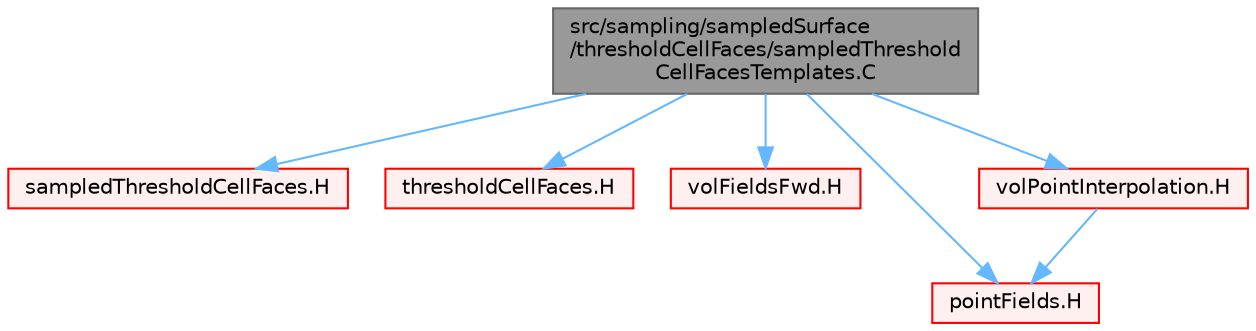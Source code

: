 digraph "src/sampling/sampledSurface/thresholdCellFaces/sampledThresholdCellFacesTemplates.C"
{
 // LATEX_PDF_SIZE
  bgcolor="transparent";
  edge [fontname=Helvetica,fontsize=10,labelfontname=Helvetica,labelfontsize=10];
  node [fontname=Helvetica,fontsize=10,shape=box,height=0.2,width=0.4];
  Node1 [id="Node000001",label="src/sampling/sampledSurface\l/thresholdCellFaces/sampledThreshold\lCellFacesTemplates.C",height=0.2,width=0.4,color="gray40", fillcolor="grey60", style="filled", fontcolor="black",tooltip=" "];
  Node1 -> Node2 [id="edge1_Node000001_Node000002",color="steelblue1",style="solid",tooltip=" "];
  Node2 [id="Node000002",label="sampledThresholdCellFaces.H",height=0.2,width=0.4,color="red", fillcolor="#FFF0F0", style="filled",URL="$sampledThresholdCellFaces_8H.html",tooltip=" "];
  Node1 -> Node427 [id="edge2_Node000001_Node000427",color="steelblue1",style="solid",tooltip=" "];
  Node427 [id="Node000427",label="thresholdCellFaces.H",height=0.2,width=0.4,color="red", fillcolor="#FFF0F0", style="filled",URL="$thresholdCellFaces_8H.html",tooltip=" "];
  Node1 -> Node284 [id="edge3_Node000001_Node000284",color="steelblue1",style="solid",tooltip=" "];
  Node284 [id="Node000284",label="volFieldsFwd.H",height=0.2,width=0.4,color="red", fillcolor="#FFF0F0", style="filled",URL="$volFieldsFwd_8H.html",tooltip="Forwards and collection of common volume field types."];
  Node1 -> Node349 [id="edge4_Node000001_Node000349",color="steelblue1",style="solid",tooltip=" "];
  Node349 [id="Node000349",label="pointFields.H",height=0.2,width=0.4,color="red", fillcolor="#FFF0F0", style="filled",URL="$pointFields_8H.html",tooltip=" "];
  Node1 -> Node428 [id="edge5_Node000001_Node000428",color="steelblue1",style="solid",tooltip=" "];
  Node428 [id="Node000428",label="volPointInterpolation.H",height=0.2,width=0.4,color="red", fillcolor="#FFF0F0", style="filled",URL="$volPointInterpolation_8H.html",tooltip=" "];
  Node428 -> Node349 [id="edge6_Node000428_Node000349",color="steelblue1",style="solid",tooltip=" "];
}

